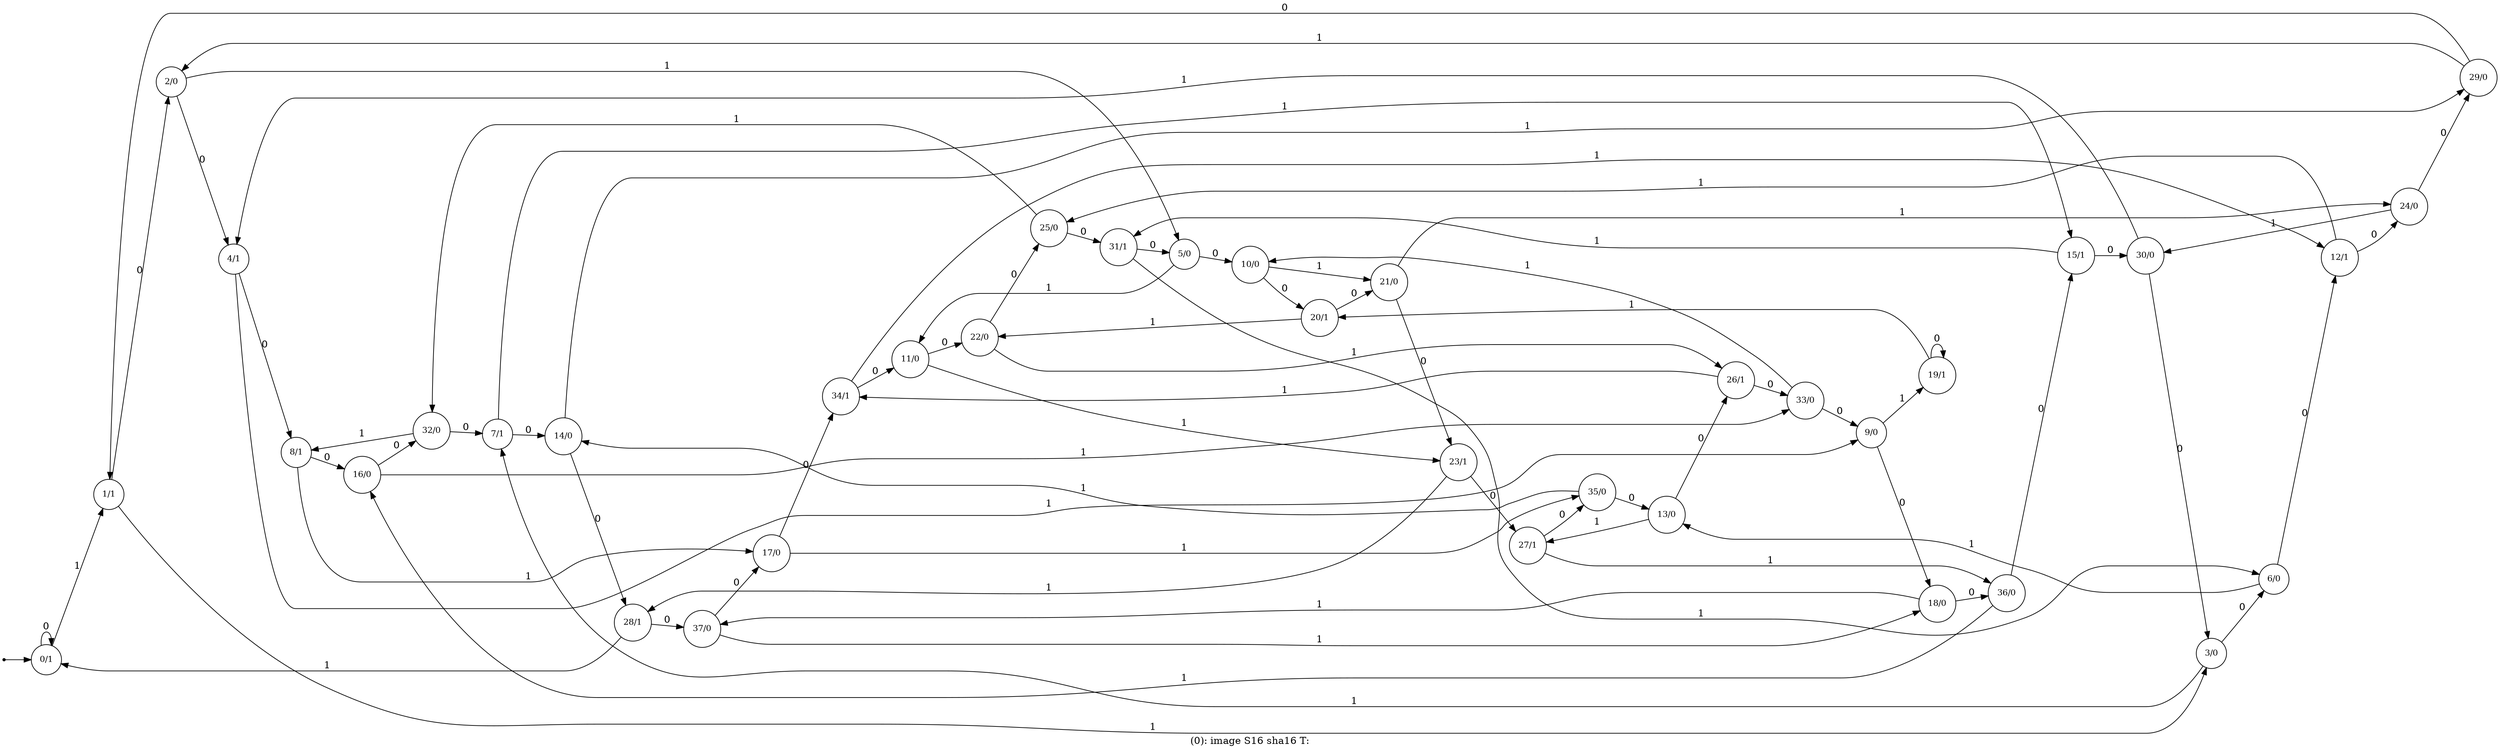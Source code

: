 digraph G {
label = "(0): image S16 sha16 T:";
rankdir = LR;
node [shape = circle, label="0/1", fontsize=12]0;
node [shape = circle, label="1/1", fontsize=12]1;
node [shape = circle, label="2/0", fontsize=12]2;
node [shape = circle, label="3/0", fontsize=12]3;
node [shape = circle, label="4/1", fontsize=12]4;
node [shape = circle, label="5/0", fontsize=12]5;
node [shape = circle, label="6/0", fontsize=12]6;
node [shape = circle, label="7/1", fontsize=12]7;
node [shape = circle, label="8/1", fontsize=12]8;
node [shape = circle, label="9/0", fontsize=12]9;
node [shape = circle, label="10/0", fontsize=12]10;
node [shape = circle, label="11/0", fontsize=12]11;
node [shape = circle, label="12/1", fontsize=12]12;
node [shape = circle, label="13/0", fontsize=12]13;
node [shape = circle, label="14/0", fontsize=12]14;
node [shape = circle, label="15/1", fontsize=12]15;
node [shape = circle, label="16/0", fontsize=12]16;
node [shape = circle, label="17/0", fontsize=12]17;
node [shape = circle, label="18/0", fontsize=12]18;
node [shape = circle, label="19/1", fontsize=12]19;
node [shape = circle, label="20/1", fontsize=12]20;
node [shape = circle, label="21/0", fontsize=12]21;
node [shape = circle, label="22/0", fontsize=12]22;
node [shape = circle, label="23/1", fontsize=12]23;
node [shape = circle, label="24/0", fontsize=12]24;
node [shape = circle, label="25/0", fontsize=12]25;
node [shape = circle, label="26/1", fontsize=12]26;
node [shape = circle, label="27/1", fontsize=12]27;
node [shape = circle, label="28/1", fontsize=12]28;
node [shape = circle, label="29/0", fontsize=12]29;
node [shape = circle, label="30/0", fontsize=12]30;
node [shape = circle, label="31/1", fontsize=12]31;
node [shape = circle, label="32/0", fontsize=12]32;
node [shape = circle, label="33/0", fontsize=12]33;
node [shape = circle, label="34/1", fontsize=12]34;
node [shape = circle, label="35/0", fontsize=12]35;
node [shape = circle, label="36/0", fontsize=12]36;
node [shape = circle, label="37/0", fontsize=12]37;
node [shape = point ]; qi
qi -> 0;
0 -> 0[ label = "0"];
0 -> 1[ label = "1"];
1 -> 2[ label = "0"];
1 -> 3[ label = "1"];
2 -> 4[ label = "0"];
2 -> 5[ label = "1"];
3 -> 6[ label = "0"];
3 -> 7[ label = "1"];
4 -> 8[ label = "0"];
4 -> 9[ label = "1"];
5 -> 10[ label = "0"];
5 -> 11[ label = "1"];
6 -> 12[ label = "0"];
6 -> 13[ label = "1"];
7 -> 14[ label = "0"];
7 -> 15[ label = "1"];
8 -> 16[ label = "0"];
8 -> 17[ label = "1"];
9 -> 18[ label = "0"];
9 -> 19[ label = "1"];
10 -> 20[ label = "0"];
10 -> 21[ label = "1"];
11 -> 22[ label = "0"];
11 -> 23[ label = "1"];
12 -> 24[ label = "0"];
12 -> 25[ label = "1"];
13 -> 26[ label = "0"];
13 -> 27[ label = "1"];
14 -> 28[ label = "0"];
14 -> 29[ label = "1"];
15 -> 30[ label = "0"];
15 -> 31[ label = "1"];
16 -> 32[ label = "0"];
16 -> 33[ label = "1"];
17 -> 34[ label = "0"];
17 -> 35[ label = "1"];
18 -> 36[ label = "0"];
18 -> 37[ label = "1"];
19 -> 19[ label = "0"];
19 -> 20[ label = "1"];
20 -> 21[ label = "0"];
20 -> 22[ label = "1"];
21 -> 23[ label = "0"];
21 -> 24[ label = "1"];
22 -> 25[ label = "0"];
22 -> 26[ label = "1"];
23 -> 27[ label = "0"];
23 -> 28[ label = "1"];
24 -> 29[ label = "0"];
24 -> 30[ label = "1"];
25 -> 31[ label = "0"];
25 -> 32[ label = "1"];
26 -> 33[ label = "0"];
26 -> 34[ label = "1"];
27 -> 35[ label = "0"];
27 -> 36[ label = "1"];
28 -> 0[ label = "1"];
28 -> 37[ label = "0"];
29 -> 1[ label = "0"];
29 -> 2[ label = "1"];
30 -> 3[ label = "0"];
30 -> 4[ label = "1"];
31 -> 5[ label = "0"];
31 -> 6[ label = "1"];
32 -> 7[ label = "0"];
32 -> 8[ label = "1"];
33 -> 9[ label = "0"];
33 -> 10[ label = "1"];
34 -> 11[ label = "0"];
34 -> 12[ label = "1"];
35 -> 13[ label = "0"];
35 -> 14[ label = "1"];
36 -> 15[ label = "0"];
36 -> 16[ label = "1"];
37 -> 17[ label = "0"];
37 -> 18[ label = "1"];
}
